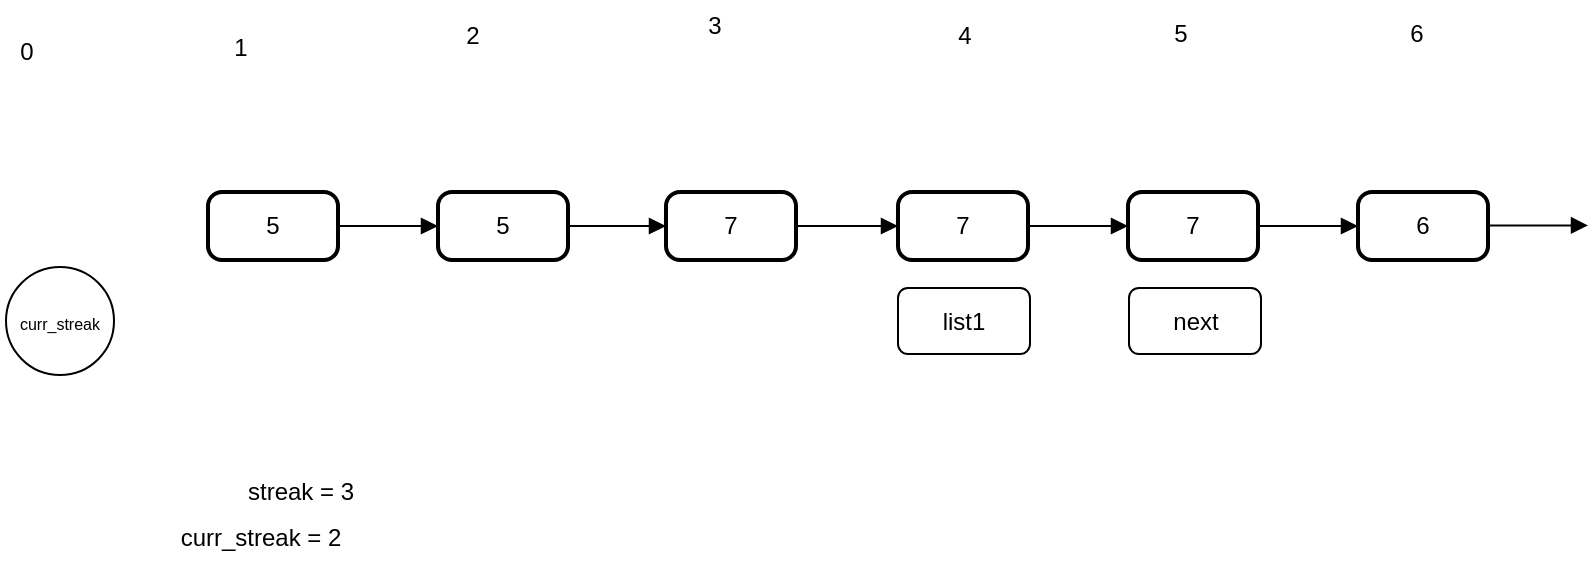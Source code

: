 <mxfile version="21.6.8" type="github">
  <diagram name="Page-1" id="n6ibTYIyYxYC6uwAOJKy">
    <mxGraphModel dx="1174" dy="749" grid="0" gridSize="10" guides="1" tooltips="1" connect="1" arrows="1" fold="1" page="0" pageScale="1" pageWidth="1600" pageHeight="900" math="0" shadow="0">
      <root>
        <mxCell id="0" />
        <mxCell id="1" parent="0" />
        <mxCell id="2" value="5" style="rounded=1;absoluteArcSize=1;arcSize=14;whiteSpace=wrap;strokeWidth=2;" parent="1" vertex="1">
          <mxGeometry width="65" height="34" as="geometry" />
        </mxCell>
        <mxCell id="3" value="5" style="rounded=1;absoluteArcSize=1;arcSize=14;whiteSpace=wrap;strokeWidth=2;" parent="1" vertex="1">
          <mxGeometry x="115" width="65" height="34" as="geometry" />
        </mxCell>
        <mxCell id="4" value="7" style="rounded=1;absoluteArcSize=1;arcSize=14;whiteSpace=wrap;strokeWidth=2;" parent="1" vertex="1">
          <mxGeometry x="229" width="65" height="34" as="geometry" />
        </mxCell>
        <mxCell id="5" value="7" style="rounded=1;absoluteArcSize=1;arcSize=14;whiteSpace=wrap;strokeWidth=2;" parent="1" vertex="1">
          <mxGeometry x="345" width="65" height="34" as="geometry" />
        </mxCell>
        <mxCell id="6" value="7" style="rounded=1;absoluteArcSize=1;arcSize=14;whiteSpace=wrap;strokeWidth=2;" parent="1" vertex="1">
          <mxGeometry x="460" width="65" height="34" as="geometry" />
        </mxCell>
        <mxCell id="7" value="6" style="rounded=1;absoluteArcSize=1;arcSize=14;whiteSpace=wrap;strokeWidth=2;" parent="1" vertex="1">
          <mxGeometry x="575" width="65" height="34" as="geometry" />
        </mxCell>
        <mxCell id="8" value="" style="curved=1;startArrow=none;endArrow=block;exitX=0.995;exitY=0.5;entryX=-0.005;entryY=0.5;" parent="1" source="2" target="3" edge="1">
          <mxGeometry relative="1" as="geometry">
            <Array as="points" />
          </mxGeometry>
        </mxCell>
        <mxCell id="9" value="" style="curved=1;startArrow=none;endArrow=block;exitX=0.989;exitY=0.5;entryX=0.005;entryY=0.5;" parent="1" source="3" target="4" edge="1">
          <mxGeometry relative="1" as="geometry">
            <Array as="points" />
          </mxGeometry>
        </mxCell>
        <mxCell id="10" value="" style="curved=1;startArrow=none;endArrow=block;exitX=1.009;exitY=0.5;entryX=-0.007;entryY=0.5;" parent="1" source="4" target="5" edge="1">
          <mxGeometry relative="1" as="geometry">
            <Array as="points" />
          </mxGeometry>
        </mxCell>
        <mxCell id="11" value="" style="curved=1;startArrow=none;endArrow=block;exitX=0.997;exitY=0.5;entryX=-0.003;entryY=0.5;" parent="1" source="5" target="6" edge="1">
          <mxGeometry relative="1" as="geometry">
            <Array as="points" />
          </mxGeometry>
        </mxCell>
        <mxCell id="12" value="" style="curved=1;startArrow=none;endArrow=block;exitX=1.001;exitY=0.5;entryX=0.001;entryY=0.5;" parent="1" source="6" target="7" edge="1">
          <mxGeometry relative="1" as="geometry">
            <Array as="points" />
          </mxGeometry>
        </mxCell>
        <mxCell id="nxg3qEKuW2H0o7OLY1mx-12" value="list1" style="rounded=1;whiteSpace=wrap;html=1;" vertex="1" parent="1">
          <mxGeometry x="345" y="48" width="66" height="33" as="geometry" />
        </mxCell>
        <mxCell id="nxg3qEKuW2H0o7OLY1mx-15" value="next" style="rounded=1;whiteSpace=wrap;html=1;" vertex="1" parent="1">
          <mxGeometry x="460.5" y="48" width="66" height="33" as="geometry" />
        </mxCell>
        <mxCell id="nxg3qEKuW2H0o7OLY1mx-16" value="streak = 3" style="text;html=1;align=center;verticalAlign=middle;resizable=0;points=[];autosize=1;strokeColor=none;fillColor=none;" vertex="1" parent="1">
          <mxGeometry x="10" y="137" width="71" height="26" as="geometry" />
        </mxCell>
        <mxCell id="nxg3qEKuW2H0o7OLY1mx-17" value="" style="curved=1;startArrow=none;endArrow=block;exitX=1.001;exitY=0.5;entryX=0.001;entryY=0.5;" edge="1" parent="1">
          <mxGeometry relative="1" as="geometry">
            <Array as="points" />
            <mxPoint x="640" y="16.71" as="sourcePoint" />
            <mxPoint x="690" y="16.71" as="targetPoint" />
          </mxGeometry>
        </mxCell>
        <mxCell id="nxg3qEKuW2H0o7OLY1mx-18" value="&lt;font style=&quot;font-size: 8px;&quot;&gt;curr_streak&lt;/font&gt;" style="ellipse;whiteSpace=wrap;html=1;aspect=fixed;" vertex="1" parent="1">
          <mxGeometry x="-101" y="37.5" width="54" height="54" as="geometry" />
        </mxCell>
        <mxCell id="nxg3qEKuW2H0o7OLY1mx-19" value="1" style="text;html=1;align=center;verticalAlign=middle;resizable=0;points=[];autosize=1;strokeColor=none;fillColor=none;" vertex="1" parent="1">
          <mxGeometry x="3" y="-85" width="25" height="26" as="geometry" />
        </mxCell>
        <mxCell id="nxg3qEKuW2H0o7OLY1mx-20" value="2" style="text;html=1;align=center;verticalAlign=middle;resizable=0;points=[];autosize=1;strokeColor=none;fillColor=none;" vertex="1" parent="1">
          <mxGeometry x="119" y="-91" width="25" height="26" as="geometry" />
        </mxCell>
        <mxCell id="nxg3qEKuW2H0o7OLY1mx-21" value="3" style="text;html=1;align=center;verticalAlign=middle;resizable=0;points=[];autosize=1;strokeColor=none;fillColor=none;" vertex="1" parent="1">
          <mxGeometry x="240" y="-96" width="25" height="26" as="geometry" />
        </mxCell>
        <mxCell id="nxg3qEKuW2H0o7OLY1mx-22" value="4" style="text;html=1;align=center;verticalAlign=middle;resizable=0;points=[];autosize=1;strokeColor=none;fillColor=none;" vertex="1" parent="1">
          <mxGeometry x="365" y="-91" width="25" height="26" as="geometry" />
        </mxCell>
        <mxCell id="nxg3qEKuW2H0o7OLY1mx-23" value="5" style="text;html=1;align=center;verticalAlign=middle;resizable=0;points=[];autosize=1;strokeColor=none;fillColor=none;" vertex="1" parent="1">
          <mxGeometry x="473" y="-92" width="25" height="26" as="geometry" />
        </mxCell>
        <mxCell id="nxg3qEKuW2H0o7OLY1mx-25" value="6" style="text;html=1;align=center;verticalAlign=middle;resizable=0;points=[];autosize=1;strokeColor=none;fillColor=none;" vertex="1" parent="1">
          <mxGeometry x="591" y="-92" width="25" height="26" as="geometry" />
        </mxCell>
        <mxCell id="nxg3qEKuW2H0o7OLY1mx-26" value="0&lt;br&gt;" style="text;html=1;align=center;verticalAlign=middle;resizable=0;points=[];autosize=1;strokeColor=none;fillColor=none;" vertex="1" parent="1">
          <mxGeometry x="-104" y="-83" width="25" height="26" as="geometry" />
        </mxCell>
        <mxCell id="nxg3qEKuW2H0o7OLY1mx-27" value="curr_streak = 2" style="text;html=1;align=center;verticalAlign=middle;resizable=0;points=[];autosize=1;strokeColor=none;fillColor=none;" vertex="1" parent="1">
          <mxGeometry x="-23" y="160" width="98" height="26" as="geometry" />
        </mxCell>
      </root>
    </mxGraphModel>
  </diagram>
</mxfile>
